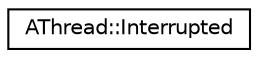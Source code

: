 digraph "Graphical Class Hierarchy"
{
 // LATEX_PDF_SIZE
  edge [fontname="Helvetica",fontsize="10",labelfontname="Helvetica",labelfontsize="10"];
  node [fontname="Helvetica",fontsize="10",shape=record];
  rankdir="LR";
  Node0 [label="AThread::Interrupted",height=0.2,width=0.4,color="black", fillcolor="white", style="filled",URL="$classAThread_1_1Interrupted.html",tooltip="Exception that is thrown by AThread::interruptionPoint(), if interruption is requested for this threa..."];
}
